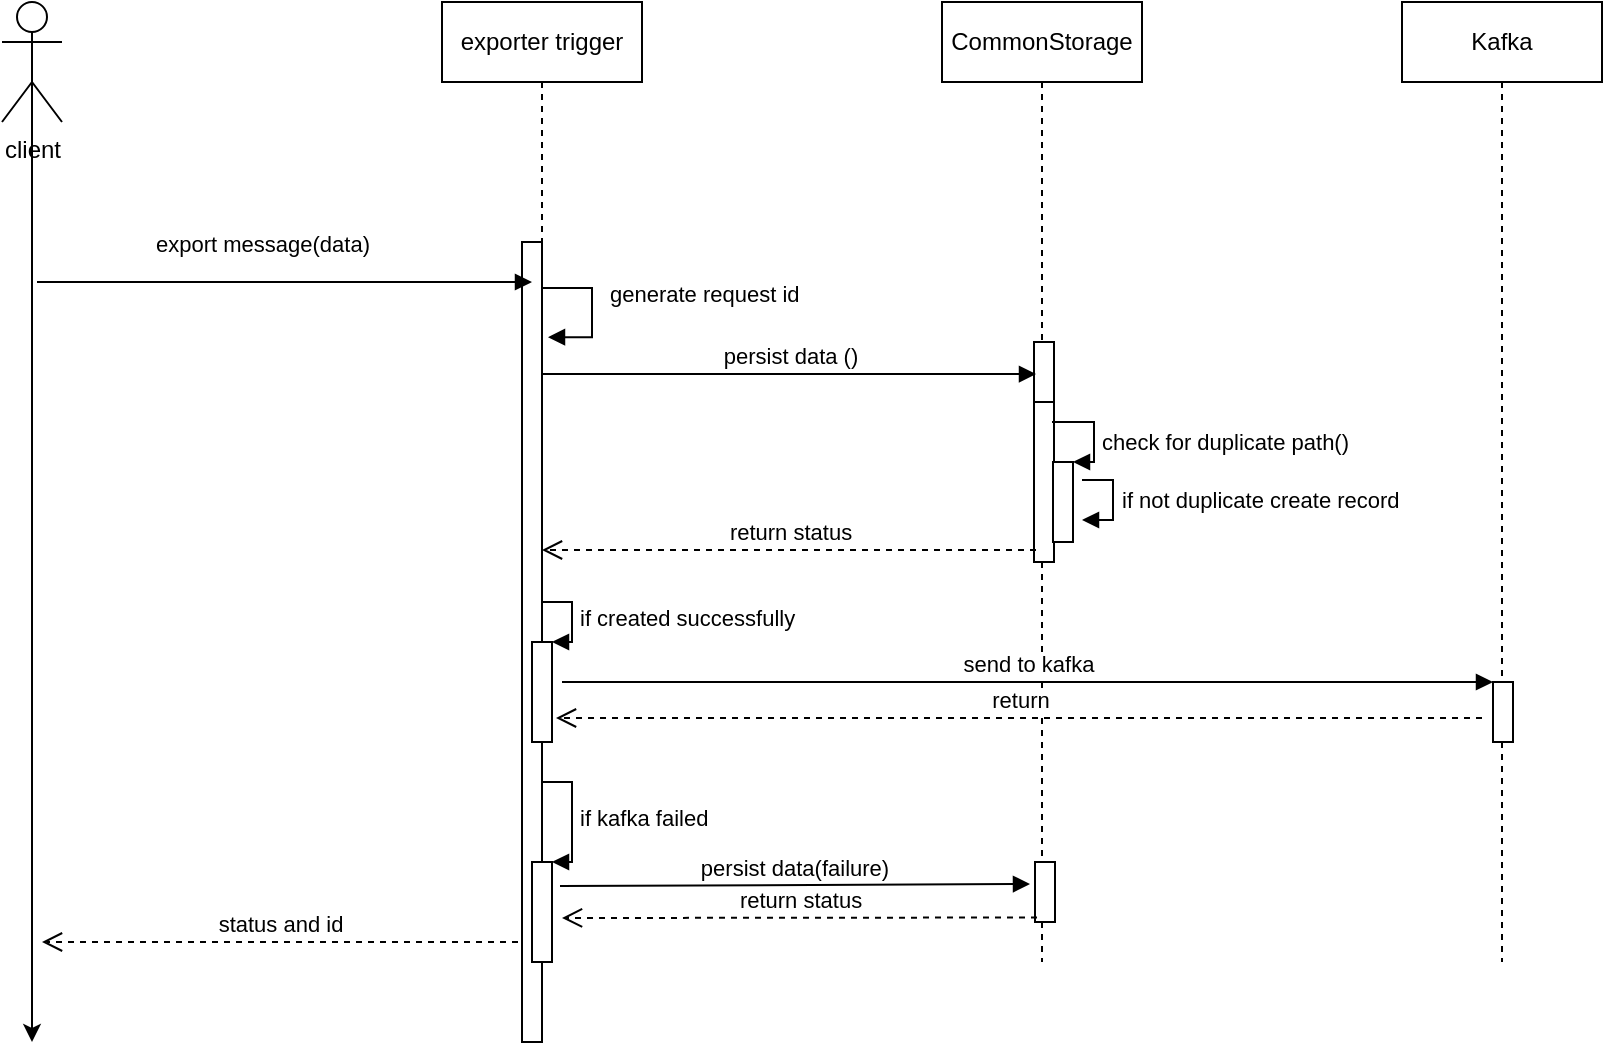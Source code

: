 <mxfile version="13.8.1" type="device" pages="2"><diagram id="LvmEafIUcB13tDRi9Yt8" name="Export Request Flow"><mxGraphModel dx="1422" dy="772" grid="1" gridSize="10" guides="1" tooltips="1" connect="1" arrows="1" fold="1" page="1" pageScale="1" pageWidth="850" pageHeight="1100" math="0" shadow="0"><root><mxCell id="lDbLTLCv9zPLGvY5mFdn-0"/><mxCell id="lDbLTLCv9zPLGvY5mFdn-1" parent="lDbLTLCv9zPLGvY5mFdn-0"/><mxCell id="lDbLTLCv9zPLGvY5mFdn-7" style="edgeStyle=orthogonalEdgeStyle;rounded=0;orthogonalLoop=1;jettySize=auto;html=1;exitX=0.5;exitY=0.5;exitDx=0;exitDy=0;exitPerimeter=0;" parent="lDbLTLCv9zPLGvY5mFdn-1" source="lDbLTLCv9zPLGvY5mFdn-2" edge="1"><mxGeometry relative="1" as="geometry"><mxPoint x="35" y="560" as="targetPoint"/></mxGeometry></mxCell><mxCell id="lDbLTLCv9zPLGvY5mFdn-2" value="client" style="shape=umlActor;verticalLabelPosition=bottom;verticalAlign=top;html=1;" parent="lDbLTLCv9zPLGvY5mFdn-1" vertex="1"><mxGeometry x="20" y="40" width="30" height="60" as="geometry"/></mxCell><mxCell id="lDbLTLCv9zPLGvY5mFdn-4" value="exporter trigger" style="shape=umlLifeline;perimeter=lifelinePerimeter;whiteSpace=wrap;html=1;container=1;collapsible=0;recursiveResize=0;outlineConnect=0;" parent="lDbLTLCv9zPLGvY5mFdn-1" vertex="1"><mxGeometry x="240" y="40" width="100" height="520" as="geometry"/></mxCell><mxCell id="R8hh6kysE46KtGbZfY46-0" value="" style="html=1;points=[];perimeter=orthogonalPerimeter;" parent="lDbLTLCv9zPLGvY5mFdn-4" vertex="1"><mxGeometry x="40" y="120" width="10" height="400" as="geometry"/></mxCell><mxCell id="ADARGCngyfsoC5L_2ZIe-8" value="" style="html=1;points=[];perimeter=orthogonalPerimeter;" parent="lDbLTLCv9zPLGvY5mFdn-4" vertex="1"><mxGeometry x="45" y="320" width="10" height="50" as="geometry"/></mxCell><mxCell id="ADARGCngyfsoC5L_2ZIe-9" value="&lt;div style=&quot;text-align: center&quot;&gt;if created successfully&lt;/div&gt;" style="edgeStyle=orthogonalEdgeStyle;html=1;align=left;spacingLeft=2;endArrow=block;rounded=0;entryX=1;entryY=0;" parent="lDbLTLCv9zPLGvY5mFdn-4" target="ADARGCngyfsoC5L_2ZIe-8" edge="1"><mxGeometry relative="1" as="geometry"><mxPoint x="50" y="300" as="sourcePoint"/><Array as="points"><mxPoint x="65" y="300"/></Array></mxGeometry></mxCell><mxCell id="ADARGCngyfsoC5L_2ZIe-12" value="" style="html=1;points=[];perimeter=orthogonalPerimeter;" parent="lDbLTLCv9zPLGvY5mFdn-4" vertex="1"><mxGeometry x="45" y="430" width="10" height="50" as="geometry"/></mxCell><mxCell id="ADARGCngyfsoC5L_2ZIe-13" value="&lt;div style=&quot;text-align: center&quot;&gt;if kafka failed&lt;/div&gt;" style="edgeStyle=orthogonalEdgeStyle;html=1;align=left;spacingLeft=2;endArrow=block;rounded=0;entryX=1;entryY=0;" parent="lDbLTLCv9zPLGvY5mFdn-4" target="ADARGCngyfsoC5L_2ZIe-12" edge="1"><mxGeometry relative="1" as="geometry"><mxPoint x="50" y="390" as="sourcePoint"/><Array as="points"><mxPoint x="65" y="390"/></Array></mxGeometry></mxCell><mxCell id="6H3_EqgRs78F1SOP5Ng--0" value="export message(data)" style="html=1;verticalAlign=bottom;endArrow=block;entryX=0.1;entryY=0.267;entryDx=0;entryDy=0;entryPerimeter=0;" edge="1" parent="lDbLTLCv9zPLGvY5mFdn-4"><mxGeometry x="-0.091" y="10" relative="1" as="geometry"><mxPoint x="-202.5" y="140.0" as="sourcePoint"/><mxPoint x="45" y="140.0" as="targetPoint"/><mxPoint as="offset"/></mxGeometry></mxCell><mxCell id="lDbLTLCv9zPLGvY5mFdn-5" value="CommonStorage" style="shape=umlLifeline;perimeter=lifelinePerimeter;whiteSpace=wrap;html=1;container=1;collapsible=0;recursiveResize=0;outlineConnect=0;" parent="lDbLTLCv9zPLGvY5mFdn-1" vertex="1"><mxGeometry x="490" y="40" width="100" height="480" as="geometry"/></mxCell><mxCell id="R8hh6kysE46KtGbZfY46-4" value="" style="html=1;points=[];perimeter=orthogonalPerimeter;" parent="lDbLTLCv9zPLGvY5mFdn-5" vertex="1"><mxGeometry x="46" y="170" width="10" height="60" as="geometry"/></mxCell><mxCell id="A-RULkKJf2H6LcIW4kAk-0" value="" style="html=1;points=[];perimeter=orthogonalPerimeter;" parent="lDbLTLCv9zPLGvY5mFdn-5" vertex="1"><mxGeometry x="46" y="200" width="10" height="80" as="geometry"/></mxCell><mxCell id="lDbLTLCv9zPLGvY5mFdn-6" value="Kafka" style="shape=umlLifeline;perimeter=lifelinePerimeter;whiteSpace=wrap;html=1;container=1;collapsible=0;recursiveResize=0;outlineConnect=0;" parent="lDbLTLCv9zPLGvY5mFdn-1" vertex="1"><mxGeometry x="720" y="40" width="100" height="480" as="geometry"/></mxCell><mxCell id="A-RULkKJf2H6LcIW4kAk-3" value="" style="html=1;points=[];perimeter=orthogonalPerimeter;" parent="lDbLTLCv9zPLGvY5mFdn-6" vertex="1"><mxGeometry x="45.5" y="340" width="10" height="30" as="geometry"/></mxCell><mxCell id="lDbLTLCv9zPLGvY5mFdn-13" value="status and id" style="html=1;verticalAlign=bottom;endArrow=open;dashed=1;endSize=8;exitX=-0.2;exitY=0.875;exitDx=0;exitDy=0;exitPerimeter=0;" parent="lDbLTLCv9zPLGvY5mFdn-1" source="R8hh6kysE46KtGbZfY46-0" edge="1"><mxGeometry relative="1" as="geometry"><mxPoint x="280" y="480" as="sourcePoint"/><mxPoint x="40" y="510" as="targetPoint"/></mxGeometry></mxCell><mxCell id="A-RULkKJf2H6LcIW4kAk-4" value="send to kafka" style="html=1;verticalAlign=bottom;endArrow=block;entryX=0;entryY=0;" parent="lDbLTLCv9zPLGvY5mFdn-1" target="A-RULkKJf2H6LcIW4kAk-3" edge="1"><mxGeometry relative="1" as="geometry"><mxPoint x="300" y="380" as="sourcePoint"/></mxGeometry></mxCell><mxCell id="A-RULkKJf2H6LcIW4kAk-5" value="return" style="html=1;verticalAlign=bottom;endArrow=open;dashed=1;endSize=8;entryX=1.2;entryY=0.76;entryDx=0;entryDy=0;entryPerimeter=0;" parent="lDbLTLCv9zPLGvY5mFdn-1" target="ADARGCngyfsoC5L_2ZIe-8" edge="1"><mxGeometry relative="1" as="geometry"><mxPoint x="300" y="426" as="targetPoint"/><mxPoint x="760" y="398" as="sourcePoint"/></mxGeometry></mxCell><mxCell id="ADARGCngyfsoC5L_2ZIe-1" value="" style="html=1;points=[];perimeter=orthogonalPerimeter;" parent="lDbLTLCv9zPLGvY5mFdn-1" vertex="1"><mxGeometry x="545.5" y="270" width="10" height="40" as="geometry"/></mxCell><mxCell id="ADARGCngyfsoC5L_2ZIe-2" value="&lt;div style=&quot;text-align: center&quot;&gt;check for duplicate path()&lt;/div&gt;" style="edgeStyle=orthogonalEdgeStyle;html=1;align=left;spacingLeft=2;endArrow=block;rounded=0;entryX=1;entryY=0;" parent="lDbLTLCv9zPLGvY5mFdn-1" target="ADARGCngyfsoC5L_2ZIe-1" edge="1"><mxGeometry x="0.273" relative="1" as="geometry"><mxPoint x="551" y="250" as="sourcePoint"/><Array as="points"><mxPoint x="545" y="250"/><mxPoint x="566" y="250"/><mxPoint x="566" y="270"/></Array><mxPoint as="offset"/></mxGeometry></mxCell><mxCell id="A-RULkKJf2H6LcIW4kAk-2" value="return status" style="html=1;verticalAlign=bottom;endArrow=open;dashed=1;endSize=8;exitX=0.1;exitY=0.925;exitDx=0;exitDy=0;exitPerimeter=0;" parent="lDbLTLCv9zPLGvY5mFdn-1" source="A-RULkKJf2H6LcIW4kAk-0" target="lDbLTLCv9zPLGvY5mFdn-4" edge="1"><mxGeometry relative="1" as="geometry"><mxPoint x="300.5" y="315" as="targetPoint"/><mxPoint x="530" y="310" as="sourcePoint"/></mxGeometry></mxCell><mxCell id="R8hh6kysE46KtGbZfY46-3" value="&lt;span style=&quot;text-align: center&quot;&gt;generate request id&lt;/span&gt;" style="edgeStyle=orthogonalEdgeStyle;html=1;align=left;spacingLeft=2;endArrow=block;rounded=0;entryX=1.3;entryY=0.119;entryDx=0;entryDy=0;entryPerimeter=0;" parent="lDbLTLCv9zPLGvY5mFdn-1" target="R8hh6kysE46KtGbZfY46-0" edge="1"><mxGeometry x="-0.123" y="6" relative="1" as="geometry"><mxPoint x="290" y="183" as="sourcePoint"/><Array as="points"><mxPoint x="315" y="183"/><mxPoint x="315" y="208"/></Array><mxPoint x="300.5" y="200.5" as="targetPoint"/><mxPoint x="-1" y="-4" as="offset"/></mxGeometry></mxCell><mxCell id="A-RULkKJf2H6LcIW4kAk-1" value="persist data ()" style="html=1;verticalAlign=bottom;endArrow=block;entryX=0.1;entryY=0.267;entryDx=0;entryDy=0;entryPerimeter=0;" parent="lDbLTLCv9zPLGvY5mFdn-1" source="lDbLTLCv9zPLGvY5mFdn-4" target="R8hh6kysE46KtGbZfY46-4" edge="1"><mxGeometry relative="1" as="geometry"><mxPoint x="304" y="239.9" as="sourcePoint"/></mxGeometry></mxCell><mxCell id="ADARGCngyfsoC5L_2ZIe-5" value="&lt;div style=&quot;text-align: center&quot;&gt;if not duplicate create record&lt;/div&gt;" style="edgeStyle=orthogonalEdgeStyle;html=1;align=left;spacingLeft=2;endArrow=block;rounded=0;" parent="lDbLTLCv9zPLGvY5mFdn-1" edge="1"><mxGeometry relative="1" as="geometry"><mxPoint x="560" y="279" as="sourcePoint"/><Array as="points"><mxPoint x="575.5" y="279"/></Array><mxPoint x="560" y="299" as="targetPoint"/></mxGeometry></mxCell><mxCell id="ADARGCngyfsoC5L_2ZIe-14" value="" style="html=1;points=[];perimeter=orthogonalPerimeter;" parent="lDbLTLCv9zPLGvY5mFdn-1" vertex="1"><mxGeometry x="536.5" y="470" width="10" height="30" as="geometry"/></mxCell><mxCell id="ADARGCngyfsoC5L_2ZIe-17" value="return status" style="html=1;verticalAlign=bottom;endArrow=open;dashed=1;endSize=8;exitX=0.1;exitY=0.925;exitDx=0;exitDy=0;exitPerimeter=0;" parent="lDbLTLCv9zPLGvY5mFdn-1" source="ADARGCngyfsoC5L_2ZIe-14" edge="1"><mxGeometry relative="1" as="geometry"><mxPoint x="300" y="498" as="targetPoint"/><mxPoint x="530.5" y="540" as="sourcePoint"/></mxGeometry></mxCell><mxCell id="ADARGCngyfsoC5L_2ZIe-18" value="persist data(failure)" style="html=1;verticalAlign=bottom;endArrow=block;entryX=-0.25;entryY=0.367;exitX=1.4;exitY=0.24;exitDx=0;exitDy=0;exitPerimeter=0;entryDx=0;entryDy=0;entryPerimeter=0;" parent="lDbLTLCv9zPLGvY5mFdn-1" source="ADARGCngyfsoC5L_2ZIe-12" target="ADARGCngyfsoC5L_2ZIe-14" edge="1"><mxGeometry relative="1" as="geometry"><mxPoint x="290" y="470.0" as="sourcePoint"/></mxGeometry></mxCell></root></mxGraphModel></diagram><diagram name="Get Status Request" id="iRvP7r9eFfwYzYMkAh5W"><mxGraphModel dx="1038" dy="556" grid="1" gridSize="10" guides="1" tooltips="1" connect="1" arrows="1" fold="1" page="1" pageScale="1" pageWidth="850" pageHeight="1100" math="0" shadow="0"><root><mxCell id="tDIjaRF5DaZTIntvguQi-0"/><mxCell id="tDIjaRF5DaZTIntvguQi-1" parent="tDIjaRF5DaZTIntvguQi-0"/><mxCell id="tDIjaRF5DaZTIntvguQi-2" style="edgeStyle=orthogonalEdgeStyle;rounded=0;orthogonalLoop=1;jettySize=auto;html=1;exitX=0.5;exitY=0.5;exitDx=0;exitDy=0;exitPerimeter=0;" parent="tDIjaRF5DaZTIntvguQi-1" source="tDIjaRF5DaZTIntvguQi-3" edge="1"><mxGeometry relative="1" as="geometry"><mxPoint x="35" y="450" as="targetPoint"/></mxGeometry></mxCell><mxCell id="tDIjaRF5DaZTIntvguQi-3" value="client" style="shape=umlActor;verticalLabelPosition=bottom;verticalAlign=top;html=1;" parent="tDIjaRF5DaZTIntvguQi-1" vertex="1"><mxGeometry x="20" y="40" width="30" height="60" as="geometry"/></mxCell><mxCell id="tDIjaRF5DaZTIntvguQi-4" value="exporter trigger" style="shape=umlLifeline;perimeter=lifelinePerimeter;whiteSpace=wrap;html=1;container=1;collapsible=0;recursiveResize=0;outlineConnect=0;" parent="tDIjaRF5DaZTIntvguQi-1" vertex="1"><mxGeometry x="240" y="40" width="100" height="480" as="geometry"/></mxCell><mxCell id="tDIjaRF5DaZTIntvguQi-5" value="" style="html=1;points=[];perimeter=orthogonalPerimeter;" parent="tDIjaRF5DaZTIntvguQi-4" vertex="1"><mxGeometry x="40" y="160" width="10" height="200" as="geometry"/></mxCell><mxCell id="tDIjaRF5DaZTIntvguQi-6" value="Get Status message(userId)" style="html=1;verticalAlign=bottom;startArrow=oval;endArrow=block;startSize=8;" parent="tDIjaRF5DaZTIntvguQi-4" target="tDIjaRF5DaZTIntvguQi-5" edge="1"><mxGeometry relative="1" as="geometry"><mxPoint x="-200" y="160" as="sourcePoint"/></mxGeometry></mxCell><mxCell id="tDIjaRF5DaZTIntvguQi-9" value="CommonStorage" style="shape=umlLifeline;perimeter=lifelinePerimeter;whiteSpace=wrap;html=1;container=1;collapsible=0;recursiveResize=0;outlineConnect=0;" parent="tDIjaRF5DaZTIntvguQi-1" vertex="1"><mxGeometry x="490" y="40" width="100" height="480" as="geometry"/></mxCell><mxCell id="tDIjaRF5DaZTIntvguQi-10" value="" style="html=1;points=[];perimeter=orthogonalPerimeter;" parent="tDIjaRF5DaZTIntvguQi-9" vertex="1"><mxGeometry x="45" y="240" width="10" height="80" as="geometry"/></mxCell><mxCell id="tDIjaRF5DaZTIntvguQi-13" value="result" style="html=1;verticalAlign=bottom;endArrow=open;dashed=1;endSize=8;" parent="tDIjaRF5DaZTIntvguQi-1" edge="1"><mxGeometry relative="1" as="geometry"><mxPoint x="290.5" y="370" as="sourcePoint"/><mxPoint x="40" y="370" as="targetPoint"/></mxGeometry></mxCell><mxCell id="tDIjaRF5DaZTIntvguQi-15" value="Get Status result by user id(userId)" style="html=1;verticalAlign=bottom;startArrow=oval;endArrow=block;startSize=8;" parent="tDIjaRF5DaZTIntvguQi-1" target="tDIjaRF5DaZTIntvguQi-9" edge="1"><mxGeometry relative="1" as="geometry"><mxPoint x="290" y="280" as="sourcePoint"/></mxGeometry></mxCell><mxCell id="tDIjaRF5DaZTIntvguQi-16" value="user tasks result" style="html=1;verticalAlign=bottom;endArrow=open;dashed=1;endSize=8;entryX=1.56;entryY=0.542;entryDx=0;entryDy=0;entryPerimeter=0;" parent="tDIjaRF5DaZTIntvguQi-1" source="tDIjaRF5DaZTIntvguQi-9" target="tDIjaRF5DaZTIntvguQi-5" edge="1"><mxGeometry relative="1" as="geometry"><mxPoint x="505" y="350" as="sourcePoint"/><mxPoint x="425" y="350" as="targetPoint"/></mxGeometry></mxCell></root></mxGraphModel></diagram></mxfile>